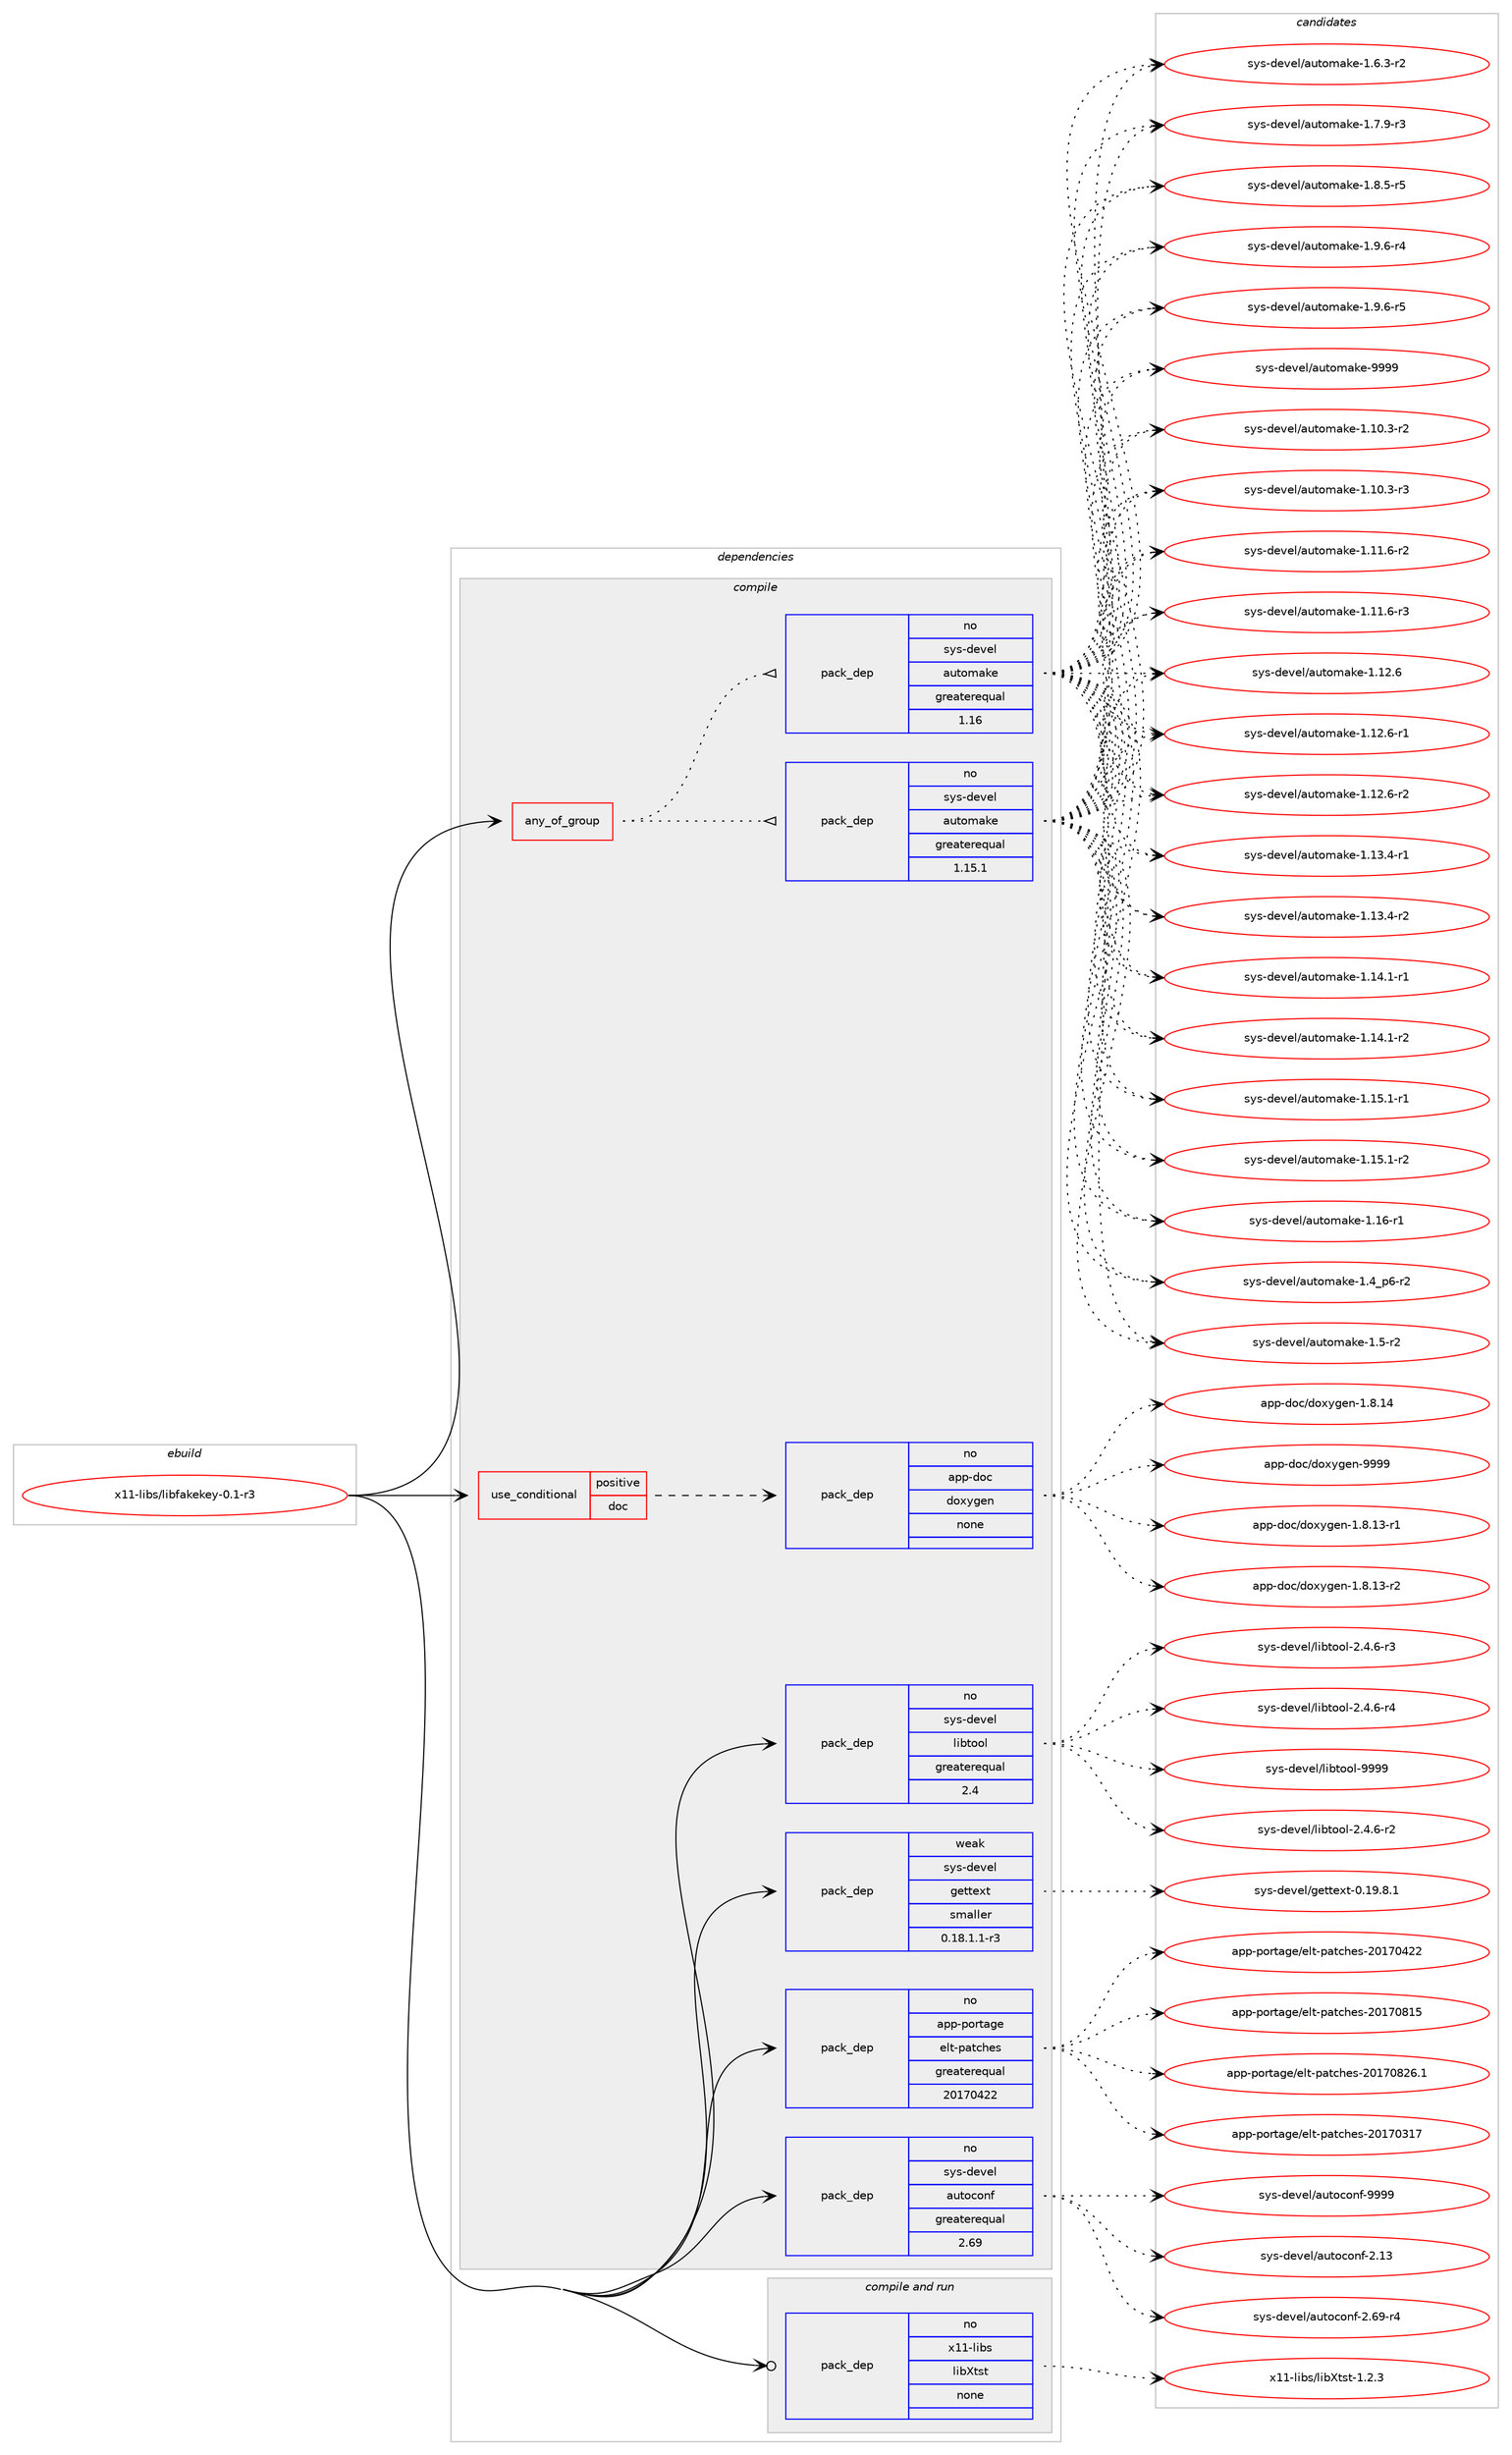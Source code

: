 digraph prolog {

# *************
# Graph options
# *************

newrank=true;
concentrate=true;
compound=true;
graph [rankdir=LR,fontname=Helvetica,fontsize=10,ranksep=1.5];#, ranksep=2.5, nodesep=0.2];
edge  [arrowhead=vee];
node  [fontname=Helvetica,fontsize=10];

# **********
# The ebuild
# **********

subgraph cluster_leftcol {
color=gray;
rank=same;
label=<<i>ebuild</i>>;
id [label="x11-libs/libfakekey-0.1-r3", color=red, width=4, href="../x11-libs/libfakekey-0.1-r3.svg"];
}

# ****************
# The dependencies
# ****************

subgraph cluster_midcol {
color=gray;
label=<<i>dependencies</i>>;
subgraph cluster_compile {
fillcolor="#eeeeee";
style=filled;
label=<<i>compile</i>>;
subgraph any83 {
dependency7902 [label=<<TABLE BORDER="0" CELLBORDER="1" CELLSPACING="0" CELLPADDING="4"><TR><TD CELLPADDING="10">any_of_group</TD></TR></TABLE>>, shape=none, color=red];subgraph pack6857 {
dependency7903 [label=<<TABLE BORDER="0" CELLBORDER="1" CELLSPACING="0" CELLPADDING="4" WIDTH="220"><TR><TD ROWSPAN="6" CELLPADDING="30">pack_dep</TD></TR><TR><TD WIDTH="110">no</TD></TR><TR><TD>sys-devel</TD></TR><TR><TD>automake</TD></TR><TR><TD>greaterequal</TD></TR><TR><TD>1.16</TD></TR></TABLE>>, shape=none, color=blue];
}
dependency7902:e -> dependency7903:w [weight=20,style="dotted",arrowhead="oinv"];
subgraph pack6858 {
dependency7904 [label=<<TABLE BORDER="0" CELLBORDER="1" CELLSPACING="0" CELLPADDING="4" WIDTH="220"><TR><TD ROWSPAN="6" CELLPADDING="30">pack_dep</TD></TR><TR><TD WIDTH="110">no</TD></TR><TR><TD>sys-devel</TD></TR><TR><TD>automake</TD></TR><TR><TD>greaterequal</TD></TR><TR><TD>1.15.1</TD></TR></TABLE>>, shape=none, color=blue];
}
dependency7902:e -> dependency7904:w [weight=20,style="dotted",arrowhead="oinv"];
}
id:e -> dependency7902:w [weight=20,style="solid",arrowhead="vee"];
subgraph cond939 {
dependency7905 [label=<<TABLE BORDER="0" CELLBORDER="1" CELLSPACING="0" CELLPADDING="4"><TR><TD ROWSPAN="3" CELLPADDING="10">use_conditional</TD></TR><TR><TD>positive</TD></TR><TR><TD>doc</TD></TR></TABLE>>, shape=none, color=red];
subgraph pack6859 {
dependency7906 [label=<<TABLE BORDER="0" CELLBORDER="1" CELLSPACING="0" CELLPADDING="4" WIDTH="220"><TR><TD ROWSPAN="6" CELLPADDING="30">pack_dep</TD></TR><TR><TD WIDTH="110">no</TD></TR><TR><TD>app-doc</TD></TR><TR><TD>doxygen</TD></TR><TR><TD>none</TD></TR><TR><TD></TD></TR></TABLE>>, shape=none, color=blue];
}
dependency7905:e -> dependency7906:w [weight=20,style="dashed",arrowhead="vee"];
}
id:e -> dependency7905:w [weight=20,style="solid",arrowhead="vee"];
subgraph pack6860 {
dependency7907 [label=<<TABLE BORDER="0" CELLBORDER="1" CELLSPACING="0" CELLPADDING="4" WIDTH="220"><TR><TD ROWSPAN="6" CELLPADDING="30">pack_dep</TD></TR><TR><TD WIDTH="110">no</TD></TR><TR><TD>app-portage</TD></TR><TR><TD>elt-patches</TD></TR><TR><TD>greaterequal</TD></TR><TR><TD>20170422</TD></TR></TABLE>>, shape=none, color=blue];
}
id:e -> dependency7907:w [weight=20,style="solid",arrowhead="vee"];
subgraph pack6861 {
dependency7908 [label=<<TABLE BORDER="0" CELLBORDER="1" CELLSPACING="0" CELLPADDING="4" WIDTH="220"><TR><TD ROWSPAN="6" CELLPADDING="30">pack_dep</TD></TR><TR><TD WIDTH="110">no</TD></TR><TR><TD>sys-devel</TD></TR><TR><TD>autoconf</TD></TR><TR><TD>greaterequal</TD></TR><TR><TD>2.69</TD></TR></TABLE>>, shape=none, color=blue];
}
id:e -> dependency7908:w [weight=20,style="solid",arrowhead="vee"];
subgraph pack6862 {
dependency7909 [label=<<TABLE BORDER="0" CELLBORDER="1" CELLSPACING="0" CELLPADDING="4" WIDTH="220"><TR><TD ROWSPAN="6" CELLPADDING="30">pack_dep</TD></TR><TR><TD WIDTH="110">no</TD></TR><TR><TD>sys-devel</TD></TR><TR><TD>libtool</TD></TR><TR><TD>greaterequal</TD></TR><TR><TD>2.4</TD></TR></TABLE>>, shape=none, color=blue];
}
id:e -> dependency7909:w [weight=20,style="solid",arrowhead="vee"];
subgraph pack6863 {
dependency7910 [label=<<TABLE BORDER="0" CELLBORDER="1" CELLSPACING="0" CELLPADDING="4" WIDTH="220"><TR><TD ROWSPAN="6" CELLPADDING="30">pack_dep</TD></TR><TR><TD WIDTH="110">weak</TD></TR><TR><TD>sys-devel</TD></TR><TR><TD>gettext</TD></TR><TR><TD>smaller</TD></TR><TR><TD>0.18.1.1-r3</TD></TR></TABLE>>, shape=none, color=blue];
}
id:e -> dependency7910:w [weight=20,style="solid",arrowhead="vee"];
}
subgraph cluster_compileandrun {
fillcolor="#eeeeee";
style=filled;
label=<<i>compile and run</i>>;
subgraph pack6864 {
dependency7911 [label=<<TABLE BORDER="0" CELLBORDER="1" CELLSPACING="0" CELLPADDING="4" WIDTH="220"><TR><TD ROWSPAN="6" CELLPADDING="30">pack_dep</TD></TR><TR><TD WIDTH="110">no</TD></TR><TR><TD>x11-libs</TD></TR><TR><TD>libXtst</TD></TR><TR><TD>none</TD></TR><TR><TD></TD></TR></TABLE>>, shape=none, color=blue];
}
id:e -> dependency7911:w [weight=20,style="solid",arrowhead="odotvee"];
}
subgraph cluster_run {
fillcolor="#eeeeee";
style=filled;
label=<<i>run</i>>;
}
}

# **************
# The candidates
# **************

subgraph cluster_choices {
rank=same;
color=gray;
label=<<i>candidates</i>>;

subgraph choice6857 {
color=black;
nodesep=1;
choice11512111545100101118101108479711711611110997107101454946494846514511450 [label="sys-devel/automake-1.10.3-r2", color=red, width=4,href="../sys-devel/automake-1.10.3-r2.svg"];
choice11512111545100101118101108479711711611110997107101454946494846514511451 [label="sys-devel/automake-1.10.3-r3", color=red, width=4,href="../sys-devel/automake-1.10.3-r3.svg"];
choice11512111545100101118101108479711711611110997107101454946494946544511450 [label="sys-devel/automake-1.11.6-r2", color=red, width=4,href="../sys-devel/automake-1.11.6-r2.svg"];
choice11512111545100101118101108479711711611110997107101454946494946544511451 [label="sys-devel/automake-1.11.6-r3", color=red, width=4,href="../sys-devel/automake-1.11.6-r3.svg"];
choice1151211154510010111810110847971171161111099710710145494649504654 [label="sys-devel/automake-1.12.6", color=red, width=4,href="../sys-devel/automake-1.12.6.svg"];
choice11512111545100101118101108479711711611110997107101454946495046544511449 [label="sys-devel/automake-1.12.6-r1", color=red, width=4,href="../sys-devel/automake-1.12.6-r1.svg"];
choice11512111545100101118101108479711711611110997107101454946495046544511450 [label="sys-devel/automake-1.12.6-r2", color=red, width=4,href="../sys-devel/automake-1.12.6-r2.svg"];
choice11512111545100101118101108479711711611110997107101454946495146524511449 [label="sys-devel/automake-1.13.4-r1", color=red, width=4,href="../sys-devel/automake-1.13.4-r1.svg"];
choice11512111545100101118101108479711711611110997107101454946495146524511450 [label="sys-devel/automake-1.13.4-r2", color=red, width=4,href="../sys-devel/automake-1.13.4-r2.svg"];
choice11512111545100101118101108479711711611110997107101454946495246494511449 [label="sys-devel/automake-1.14.1-r1", color=red, width=4,href="../sys-devel/automake-1.14.1-r1.svg"];
choice11512111545100101118101108479711711611110997107101454946495246494511450 [label="sys-devel/automake-1.14.1-r2", color=red, width=4,href="../sys-devel/automake-1.14.1-r2.svg"];
choice11512111545100101118101108479711711611110997107101454946495346494511449 [label="sys-devel/automake-1.15.1-r1", color=red, width=4,href="../sys-devel/automake-1.15.1-r1.svg"];
choice11512111545100101118101108479711711611110997107101454946495346494511450 [label="sys-devel/automake-1.15.1-r2", color=red, width=4,href="../sys-devel/automake-1.15.1-r2.svg"];
choice1151211154510010111810110847971171161111099710710145494649544511449 [label="sys-devel/automake-1.16-r1", color=red, width=4,href="../sys-devel/automake-1.16-r1.svg"];
choice115121115451001011181011084797117116111109971071014549465295112544511450 [label="sys-devel/automake-1.4_p6-r2", color=red, width=4,href="../sys-devel/automake-1.4_p6-r2.svg"];
choice11512111545100101118101108479711711611110997107101454946534511450 [label="sys-devel/automake-1.5-r2", color=red, width=4,href="../sys-devel/automake-1.5-r2.svg"];
choice115121115451001011181011084797117116111109971071014549465446514511450 [label="sys-devel/automake-1.6.3-r2", color=red, width=4,href="../sys-devel/automake-1.6.3-r2.svg"];
choice115121115451001011181011084797117116111109971071014549465546574511451 [label="sys-devel/automake-1.7.9-r3", color=red, width=4,href="../sys-devel/automake-1.7.9-r3.svg"];
choice115121115451001011181011084797117116111109971071014549465646534511453 [label="sys-devel/automake-1.8.5-r5", color=red, width=4,href="../sys-devel/automake-1.8.5-r5.svg"];
choice115121115451001011181011084797117116111109971071014549465746544511452 [label="sys-devel/automake-1.9.6-r4", color=red, width=4,href="../sys-devel/automake-1.9.6-r4.svg"];
choice115121115451001011181011084797117116111109971071014549465746544511453 [label="sys-devel/automake-1.9.6-r5", color=red, width=4,href="../sys-devel/automake-1.9.6-r5.svg"];
choice115121115451001011181011084797117116111109971071014557575757 [label="sys-devel/automake-9999", color=red, width=4,href="../sys-devel/automake-9999.svg"];
dependency7903:e -> choice11512111545100101118101108479711711611110997107101454946494846514511450:w [style=dotted,weight="100"];
dependency7903:e -> choice11512111545100101118101108479711711611110997107101454946494846514511451:w [style=dotted,weight="100"];
dependency7903:e -> choice11512111545100101118101108479711711611110997107101454946494946544511450:w [style=dotted,weight="100"];
dependency7903:e -> choice11512111545100101118101108479711711611110997107101454946494946544511451:w [style=dotted,weight="100"];
dependency7903:e -> choice1151211154510010111810110847971171161111099710710145494649504654:w [style=dotted,weight="100"];
dependency7903:e -> choice11512111545100101118101108479711711611110997107101454946495046544511449:w [style=dotted,weight="100"];
dependency7903:e -> choice11512111545100101118101108479711711611110997107101454946495046544511450:w [style=dotted,weight="100"];
dependency7903:e -> choice11512111545100101118101108479711711611110997107101454946495146524511449:w [style=dotted,weight="100"];
dependency7903:e -> choice11512111545100101118101108479711711611110997107101454946495146524511450:w [style=dotted,weight="100"];
dependency7903:e -> choice11512111545100101118101108479711711611110997107101454946495246494511449:w [style=dotted,weight="100"];
dependency7903:e -> choice11512111545100101118101108479711711611110997107101454946495246494511450:w [style=dotted,weight="100"];
dependency7903:e -> choice11512111545100101118101108479711711611110997107101454946495346494511449:w [style=dotted,weight="100"];
dependency7903:e -> choice11512111545100101118101108479711711611110997107101454946495346494511450:w [style=dotted,weight="100"];
dependency7903:e -> choice1151211154510010111810110847971171161111099710710145494649544511449:w [style=dotted,weight="100"];
dependency7903:e -> choice115121115451001011181011084797117116111109971071014549465295112544511450:w [style=dotted,weight="100"];
dependency7903:e -> choice11512111545100101118101108479711711611110997107101454946534511450:w [style=dotted,weight="100"];
dependency7903:e -> choice115121115451001011181011084797117116111109971071014549465446514511450:w [style=dotted,weight="100"];
dependency7903:e -> choice115121115451001011181011084797117116111109971071014549465546574511451:w [style=dotted,weight="100"];
dependency7903:e -> choice115121115451001011181011084797117116111109971071014549465646534511453:w [style=dotted,weight="100"];
dependency7903:e -> choice115121115451001011181011084797117116111109971071014549465746544511452:w [style=dotted,weight="100"];
dependency7903:e -> choice115121115451001011181011084797117116111109971071014549465746544511453:w [style=dotted,weight="100"];
dependency7903:e -> choice115121115451001011181011084797117116111109971071014557575757:w [style=dotted,weight="100"];
}
subgraph choice6858 {
color=black;
nodesep=1;
choice11512111545100101118101108479711711611110997107101454946494846514511450 [label="sys-devel/automake-1.10.3-r2", color=red, width=4,href="../sys-devel/automake-1.10.3-r2.svg"];
choice11512111545100101118101108479711711611110997107101454946494846514511451 [label="sys-devel/automake-1.10.3-r3", color=red, width=4,href="../sys-devel/automake-1.10.3-r3.svg"];
choice11512111545100101118101108479711711611110997107101454946494946544511450 [label="sys-devel/automake-1.11.6-r2", color=red, width=4,href="../sys-devel/automake-1.11.6-r2.svg"];
choice11512111545100101118101108479711711611110997107101454946494946544511451 [label="sys-devel/automake-1.11.6-r3", color=red, width=4,href="../sys-devel/automake-1.11.6-r3.svg"];
choice1151211154510010111810110847971171161111099710710145494649504654 [label="sys-devel/automake-1.12.6", color=red, width=4,href="../sys-devel/automake-1.12.6.svg"];
choice11512111545100101118101108479711711611110997107101454946495046544511449 [label="sys-devel/automake-1.12.6-r1", color=red, width=4,href="../sys-devel/automake-1.12.6-r1.svg"];
choice11512111545100101118101108479711711611110997107101454946495046544511450 [label="sys-devel/automake-1.12.6-r2", color=red, width=4,href="../sys-devel/automake-1.12.6-r2.svg"];
choice11512111545100101118101108479711711611110997107101454946495146524511449 [label="sys-devel/automake-1.13.4-r1", color=red, width=4,href="../sys-devel/automake-1.13.4-r1.svg"];
choice11512111545100101118101108479711711611110997107101454946495146524511450 [label="sys-devel/automake-1.13.4-r2", color=red, width=4,href="../sys-devel/automake-1.13.4-r2.svg"];
choice11512111545100101118101108479711711611110997107101454946495246494511449 [label="sys-devel/automake-1.14.1-r1", color=red, width=4,href="../sys-devel/automake-1.14.1-r1.svg"];
choice11512111545100101118101108479711711611110997107101454946495246494511450 [label="sys-devel/automake-1.14.1-r2", color=red, width=4,href="../sys-devel/automake-1.14.1-r2.svg"];
choice11512111545100101118101108479711711611110997107101454946495346494511449 [label="sys-devel/automake-1.15.1-r1", color=red, width=4,href="../sys-devel/automake-1.15.1-r1.svg"];
choice11512111545100101118101108479711711611110997107101454946495346494511450 [label="sys-devel/automake-1.15.1-r2", color=red, width=4,href="../sys-devel/automake-1.15.1-r2.svg"];
choice1151211154510010111810110847971171161111099710710145494649544511449 [label="sys-devel/automake-1.16-r1", color=red, width=4,href="../sys-devel/automake-1.16-r1.svg"];
choice115121115451001011181011084797117116111109971071014549465295112544511450 [label="sys-devel/automake-1.4_p6-r2", color=red, width=4,href="../sys-devel/automake-1.4_p6-r2.svg"];
choice11512111545100101118101108479711711611110997107101454946534511450 [label="sys-devel/automake-1.5-r2", color=red, width=4,href="../sys-devel/automake-1.5-r2.svg"];
choice115121115451001011181011084797117116111109971071014549465446514511450 [label="sys-devel/automake-1.6.3-r2", color=red, width=4,href="../sys-devel/automake-1.6.3-r2.svg"];
choice115121115451001011181011084797117116111109971071014549465546574511451 [label="sys-devel/automake-1.7.9-r3", color=red, width=4,href="../sys-devel/automake-1.7.9-r3.svg"];
choice115121115451001011181011084797117116111109971071014549465646534511453 [label="sys-devel/automake-1.8.5-r5", color=red, width=4,href="../sys-devel/automake-1.8.5-r5.svg"];
choice115121115451001011181011084797117116111109971071014549465746544511452 [label="sys-devel/automake-1.9.6-r4", color=red, width=4,href="../sys-devel/automake-1.9.6-r4.svg"];
choice115121115451001011181011084797117116111109971071014549465746544511453 [label="sys-devel/automake-1.9.6-r5", color=red, width=4,href="../sys-devel/automake-1.9.6-r5.svg"];
choice115121115451001011181011084797117116111109971071014557575757 [label="sys-devel/automake-9999", color=red, width=4,href="../sys-devel/automake-9999.svg"];
dependency7904:e -> choice11512111545100101118101108479711711611110997107101454946494846514511450:w [style=dotted,weight="100"];
dependency7904:e -> choice11512111545100101118101108479711711611110997107101454946494846514511451:w [style=dotted,weight="100"];
dependency7904:e -> choice11512111545100101118101108479711711611110997107101454946494946544511450:w [style=dotted,weight="100"];
dependency7904:e -> choice11512111545100101118101108479711711611110997107101454946494946544511451:w [style=dotted,weight="100"];
dependency7904:e -> choice1151211154510010111810110847971171161111099710710145494649504654:w [style=dotted,weight="100"];
dependency7904:e -> choice11512111545100101118101108479711711611110997107101454946495046544511449:w [style=dotted,weight="100"];
dependency7904:e -> choice11512111545100101118101108479711711611110997107101454946495046544511450:w [style=dotted,weight="100"];
dependency7904:e -> choice11512111545100101118101108479711711611110997107101454946495146524511449:w [style=dotted,weight="100"];
dependency7904:e -> choice11512111545100101118101108479711711611110997107101454946495146524511450:w [style=dotted,weight="100"];
dependency7904:e -> choice11512111545100101118101108479711711611110997107101454946495246494511449:w [style=dotted,weight="100"];
dependency7904:e -> choice11512111545100101118101108479711711611110997107101454946495246494511450:w [style=dotted,weight="100"];
dependency7904:e -> choice11512111545100101118101108479711711611110997107101454946495346494511449:w [style=dotted,weight="100"];
dependency7904:e -> choice11512111545100101118101108479711711611110997107101454946495346494511450:w [style=dotted,weight="100"];
dependency7904:e -> choice1151211154510010111810110847971171161111099710710145494649544511449:w [style=dotted,weight="100"];
dependency7904:e -> choice115121115451001011181011084797117116111109971071014549465295112544511450:w [style=dotted,weight="100"];
dependency7904:e -> choice11512111545100101118101108479711711611110997107101454946534511450:w [style=dotted,weight="100"];
dependency7904:e -> choice115121115451001011181011084797117116111109971071014549465446514511450:w [style=dotted,weight="100"];
dependency7904:e -> choice115121115451001011181011084797117116111109971071014549465546574511451:w [style=dotted,weight="100"];
dependency7904:e -> choice115121115451001011181011084797117116111109971071014549465646534511453:w [style=dotted,weight="100"];
dependency7904:e -> choice115121115451001011181011084797117116111109971071014549465746544511452:w [style=dotted,weight="100"];
dependency7904:e -> choice115121115451001011181011084797117116111109971071014549465746544511453:w [style=dotted,weight="100"];
dependency7904:e -> choice115121115451001011181011084797117116111109971071014557575757:w [style=dotted,weight="100"];
}
subgraph choice6859 {
color=black;
nodesep=1;
choice97112112451001119947100111120121103101110454946564649514511449 [label="app-doc/doxygen-1.8.13-r1", color=red, width=4,href="../app-doc/doxygen-1.8.13-r1.svg"];
choice97112112451001119947100111120121103101110454946564649514511450 [label="app-doc/doxygen-1.8.13-r2", color=red, width=4,href="../app-doc/doxygen-1.8.13-r2.svg"];
choice9711211245100111994710011112012110310111045494656464952 [label="app-doc/doxygen-1.8.14", color=red, width=4,href="../app-doc/doxygen-1.8.14.svg"];
choice971121124510011199471001111201211031011104557575757 [label="app-doc/doxygen-9999", color=red, width=4,href="../app-doc/doxygen-9999.svg"];
dependency7906:e -> choice97112112451001119947100111120121103101110454946564649514511449:w [style=dotted,weight="100"];
dependency7906:e -> choice97112112451001119947100111120121103101110454946564649514511450:w [style=dotted,weight="100"];
dependency7906:e -> choice9711211245100111994710011112012110310111045494656464952:w [style=dotted,weight="100"];
dependency7906:e -> choice971121124510011199471001111201211031011104557575757:w [style=dotted,weight="100"];
}
subgraph choice6860 {
color=black;
nodesep=1;
choice97112112451121111141169710310147101108116451129711699104101115455048495548514955 [label="app-portage/elt-patches-20170317", color=red, width=4,href="../app-portage/elt-patches-20170317.svg"];
choice97112112451121111141169710310147101108116451129711699104101115455048495548525050 [label="app-portage/elt-patches-20170422", color=red, width=4,href="../app-portage/elt-patches-20170422.svg"];
choice97112112451121111141169710310147101108116451129711699104101115455048495548564953 [label="app-portage/elt-patches-20170815", color=red, width=4,href="../app-portage/elt-patches-20170815.svg"];
choice971121124511211111411697103101471011081164511297116991041011154550484955485650544649 [label="app-portage/elt-patches-20170826.1", color=red, width=4,href="../app-portage/elt-patches-20170826.1.svg"];
dependency7907:e -> choice97112112451121111141169710310147101108116451129711699104101115455048495548514955:w [style=dotted,weight="100"];
dependency7907:e -> choice97112112451121111141169710310147101108116451129711699104101115455048495548525050:w [style=dotted,weight="100"];
dependency7907:e -> choice97112112451121111141169710310147101108116451129711699104101115455048495548564953:w [style=dotted,weight="100"];
dependency7907:e -> choice971121124511211111411697103101471011081164511297116991041011154550484955485650544649:w [style=dotted,weight="100"];
}
subgraph choice6861 {
color=black;
nodesep=1;
choice115121115451001011181011084797117116111991111101024550464951 [label="sys-devel/autoconf-2.13", color=red, width=4,href="../sys-devel/autoconf-2.13.svg"];
choice1151211154510010111810110847971171161119911111010245504654574511452 [label="sys-devel/autoconf-2.69-r4", color=red, width=4,href="../sys-devel/autoconf-2.69-r4.svg"];
choice115121115451001011181011084797117116111991111101024557575757 [label="sys-devel/autoconf-9999", color=red, width=4,href="../sys-devel/autoconf-9999.svg"];
dependency7908:e -> choice115121115451001011181011084797117116111991111101024550464951:w [style=dotted,weight="100"];
dependency7908:e -> choice1151211154510010111810110847971171161119911111010245504654574511452:w [style=dotted,weight="100"];
dependency7908:e -> choice115121115451001011181011084797117116111991111101024557575757:w [style=dotted,weight="100"];
}
subgraph choice6862 {
color=black;
nodesep=1;
choice1151211154510010111810110847108105981161111111084550465246544511450 [label="sys-devel/libtool-2.4.6-r2", color=red, width=4,href="../sys-devel/libtool-2.4.6-r2.svg"];
choice1151211154510010111810110847108105981161111111084550465246544511451 [label="sys-devel/libtool-2.4.6-r3", color=red, width=4,href="../sys-devel/libtool-2.4.6-r3.svg"];
choice1151211154510010111810110847108105981161111111084550465246544511452 [label="sys-devel/libtool-2.4.6-r4", color=red, width=4,href="../sys-devel/libtool-2.4.6-r4.svg"];
choice1151211154510010111810110847108105981161111111084557575757 [label="sys-devel/libtool-9999", color=red, width=4,href="../sys-devel/libtool-9999.svg"];
dependency7909:e -> choice1151211154510010111810110847108105981161111111084550465246544511450:w [style=dotted,weight="100"];
dependency7909:e -> choice1151211154510010111810110847108105981161111111084550465246544511451:w [style=dotted,weight="100"];
dependency7909:e -> choice1151211154510010111810110847108105981161111111084550465246544511452:w [style=dotted,weight="100"];
dependency7909:e -> choice1151211154510010111810110847108105981161111111084557575757:w [style=dotted,weight="100"];
}
subgraph choice6863 {
color=black;
nodesep=1;
choice1151211154510010111810110847103101116116101120116454846495746564649 [label="sys-devel/gettext-0.19.8.1", color=red, width=4,href="../sys-devel/gettext-0.19.8.1.svg"];
dependency7910:e -> choice1151211154510010111810110847103101116116101120116454846495746564649:w [style=dotted,weight="100"];
}
subgraph choice6864 {
color=black;
nodesep=1;
choice12049494510810598115471081059888116115116454946504651 [label="x11-libs/libXtst-1.2.3", color=red, width=4,href="../x11-libs/libXtst-1.2.3.svg"];
dependency7911:e -> choice12049494510810598115471081059888116115116454946504651:w [style=dotted,weight="100"];
}
}

}

